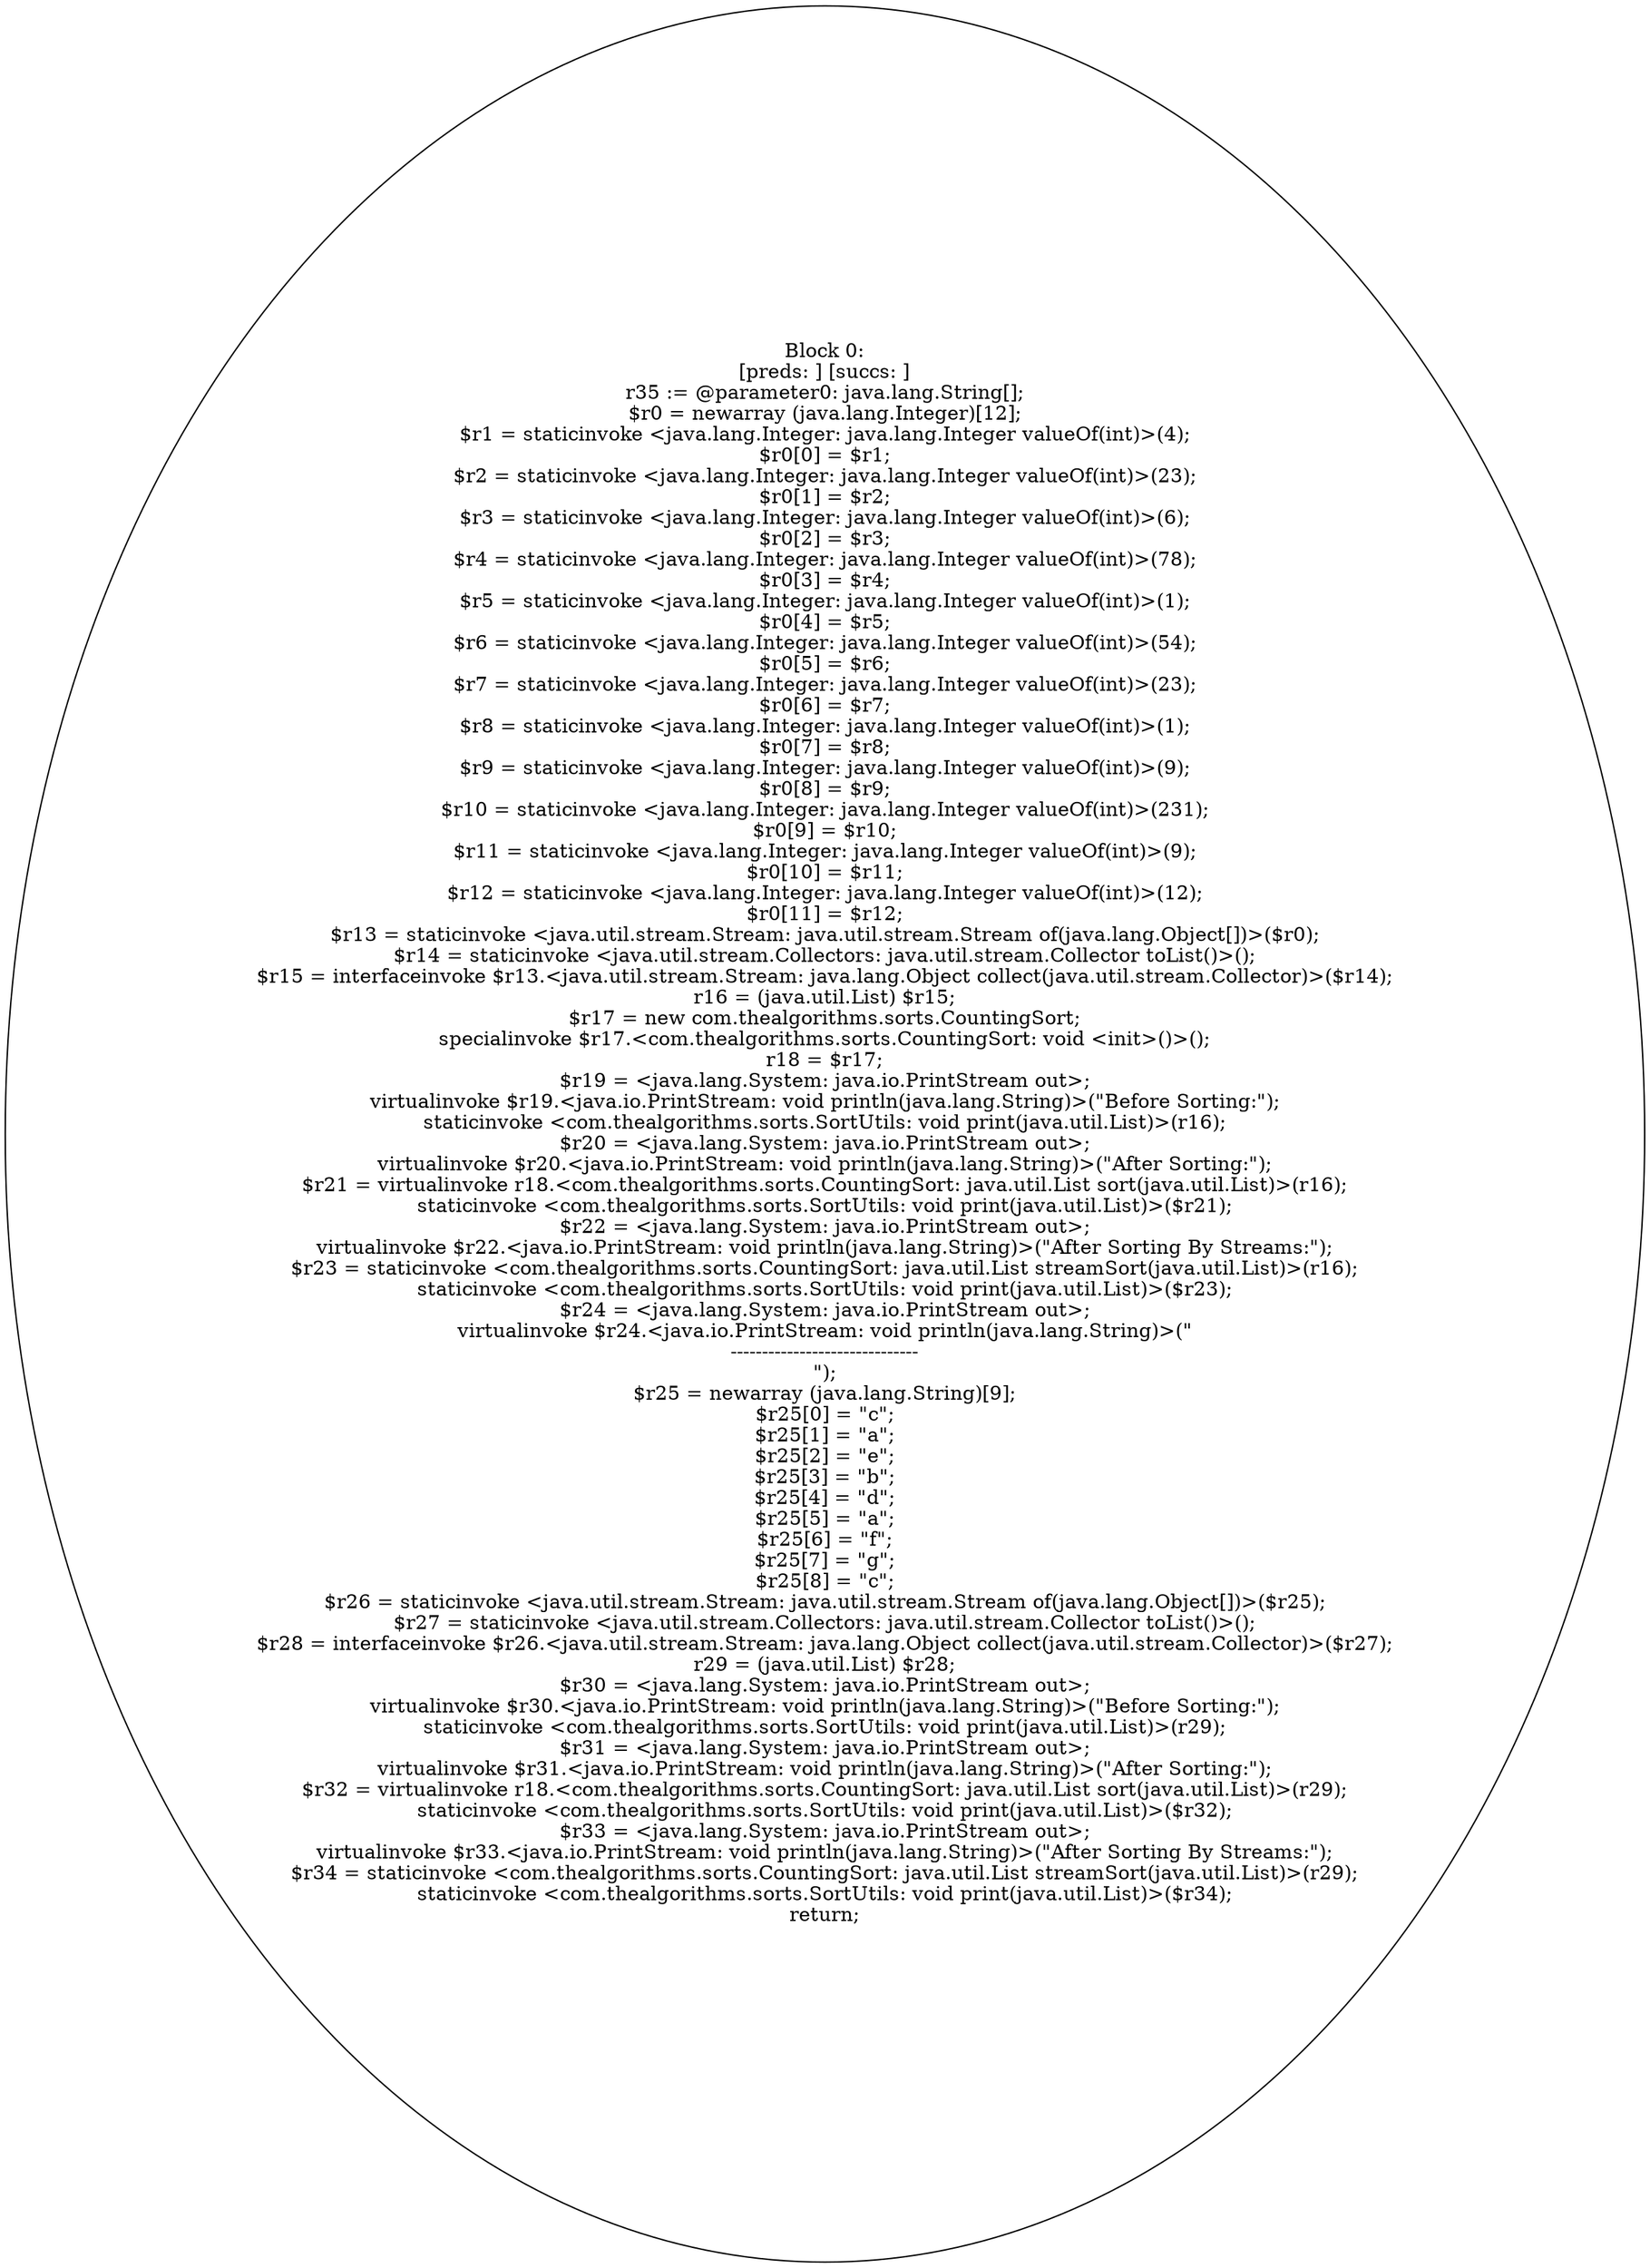 digraph "unitGraph" {
    "Block 0:
[preds: ] [succs: ]
r35 := @parameter0: java.lang.String[];
$r0 = newarray (java.lang.Integer)[12];
$r1 = staticinvoke <java.lang.Integer: java.lang.Integer valueOf(int)>(4);
$r0[0] = $r1;
$r2 = staticinvoke <java.lang.Integer: java.lang.Integer valueOf(int)>(23);
$r0[1] = $r2;
$r3 = staticinvoke <java.lang.Integer: java.lang.Integer valueOf(int)>(6);
$r0[2] = $r3;
$r4 = staticinvoke <java.lang.Integer: java.lang.Integer valueOf(int)>(78);
$r0[3] = $r4;
$r5 = staticinvoke <java.lang.Integer: java.lang.Integer valueOf(int)>(1);
$r0[4] = $r5;
$r6 = staticinvoke <java.lang.Integer: java.lang.Integer valueOf(int)>(54);
$r0[5] = $r6;
$r7 = staticinvoke <java.lang.Integer: java.lang.Integer valueOf(int)>(23);
$r0[6] = $r7;
$r8 = staticinvoke <java.lang.Integer: java.lang.Integer valueOf(int)>(1);
$r0[7] = $r8;
$r9 = staticinvoke <java.lang.Integer: java.lang.Integer valueOf(int)>(9);
$r0[8] = $r9;
$r10 = staticinvoke <java.lang.Integer: java.lang.Integer valueOf(int)>(231);
$r0[9] = $r10;
$r11 = staticinvoke <java.lang.Integer: java.lang.Integer valueOf(int)>(9);
$r0[10] = $r11;
$r12 = staticinvoke <java.lang.Integer: java.lang.Integer valueOf(int)>(12);
$r0[11] = $r12;
$r13 = staticinvoke <java.util.stream.Stream: java.util.stream.Stream of(java.lang.Object[])>($r0);
$r14 = staticinvoke <java.util.stream.Collectors: java.util.stream.Collector toList()>();
$r15 = interfaceinvoke $r13.<java.util.stream.Stream: java.lang.Object collect(java.util.stream.Collector)>($r14);
r16 = (java.util.List) $r15;
$r17 = new com.thealgorithms.sorts.CountingSort;
specialinvoke $r17.<com.thealgorithms.sorts.CountingSort: void <init>()>();
r18 = $r17;
$r19 = <java.lang.System: java.io.PrintStream out>;
virtualinvoke $r19.<java.io.PrintStream: void println(java.lang.String)>(\"Before Sorting:\");
staticinvoke <com.thealgorithms.sorts.SortUtils: void print(java.util.List)>(r16);
$r20 = <java.lang.System: java.io.PrintStream out>;
virtualinvoke $r20.<java.io.PrintStream: void println(java.lang.String)>(\"After Sorting:\");
$r21 = virtualinvoke r18.<com.thealgorithms.sorts.CountingSort: java.util.List sort(java.util.List)>(r16);
staticinvoke <com.thealgorithms.sorts.SortUtils: void print(java.util.List)>($r21);
$r22 = <java.lang.System: java.io.PrintStream out>;
virtualinvoke $r22.<java.io.PrintStream: void println(java.lang.String)>(\"After Sorting By Streams:\");
$r23 = staticinvoke <com.thealgorithms.sorts.CountingSort: java.util.List streamSort(java.util.List)>(r16);
staticinvoke <com.thealgorithms.sorts.SortUtils: void print(java.util.List)>($r23);
$r24 = <java.lang.System: java.io.PrintStream out>;
virtualinvoke $r24.<java.io.PrintStream: void println(java.lang.String)>(\"\n------------------------------\n\");
$r25 = newarray (java.lang.String)[9];
$r25[0] = \"c\";
$r25[1] = \"a\";
$r25[2] = \"e\";
$r25[3] = \"b\";
$r25[4] = \"d\";
$r25[5] = \"a\";
$r25[6] = \"f\";
$r25[7] = \"g\";
$r25[8] = \"c\";
$r26 = staticinvoke <java.util.stream.Stream: java.util.stream.Stream of(java.lang.Object[])>($r25);
$r27 = staticinvoke <java.util.stream.Collectors: java.util.stream.Collector toList()>();
$r28 = interfaceinvoke $r26.<java.util.stream.Stream: java.lang.Object collect(java.util.stream.Collector)>($r27);
r29 = (java.util.List) $r28;
$r30 = <java.lang.System: java.io.PrintStream out>;
virtualinvoke $r30.<java.io.PrintStream: void println(java.lang.String)>(\"Before Sorting:\");
staticinvoke <com.thealgorithms.sorts.SortUtils: void print(java.util.List)>(r29);
$r31 = <java.lang.System: java.io.PrintStream out>;
virtualinvoke $r31.<java.io.PrintStream: void println(java.lang.String)>(\"After Sorting:\");
$r32 = virtualinvoke r18.<com.thealgorithms.sorts.CountingSort: java.util.List sort(java.util.List)>(r29);
staticinvoke <com.thealgorithms.sorts.SortUtils: void print(java.util.List)>($r32);
$r33 = <java.lang.System: java.io.PrintStream out>;
virtualinvoke $r33.<java.io.PrintStream: void println(java.lang.String)>(\"After Sorting By Streams:\");
$r34 = staticinvoke <com.thealgorithms.sorts.CountingSort: java.util.List streamSort(java.util.List)>(r29);
staticinvoke <com.thealgorithms.sorts.SortUtils: void print(java.util.List)>($r34);
return;
"
}
